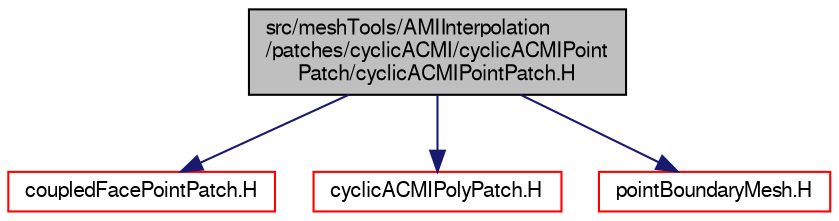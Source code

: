 digraph "src/meshTools/AMIInterpolation/patches/cyclicACMI/cyclicACMIPointPatch/cyclicACMIPointPatch.H"
{
  bgcolor="transparent";
  edge [fontname="FreeSans",fontsize="10",labelfontname="FreeSans",labelfontsize="10"];
  node [fontname="FreeSans",fontsize="10",shape=record];
  Node0 [label="src/meshTools/AMIInterpolation\l/patches/cyclicACMI/cyclicACMIPoint\lPatch/cyclicACMIPointPatch.H",height=0.2,width=0.4,color="black", fillcolor="grey75", style="filled", fontcolor="black"];
  Node0 -> Node1 [color="midnightblue",fontsize="10",style="solid",fontname="FreeSans"];
  Node1 [label="coupledFacePointPatch.H",height=0.2,width=0.4,color="red",URL="$a11492.html"];
  Node0 -> Node161 [color="midnightblue",fontsize="10",style="solid",fontname="FreeSans"];
  Node161 [label="cyclicACMIPolyPatch.H",height=0.2,width=0.4,color="red",URL="$a07361.html"];
  Node0 -> Node214 [color="midnightblue",fontsize="10",style="solid",fontname="FreeSans"];
  Node214 [label="pointBoundaryMesh.H",height=0.2,width=0.4,color="red",URL="$a11393.html"];
}

